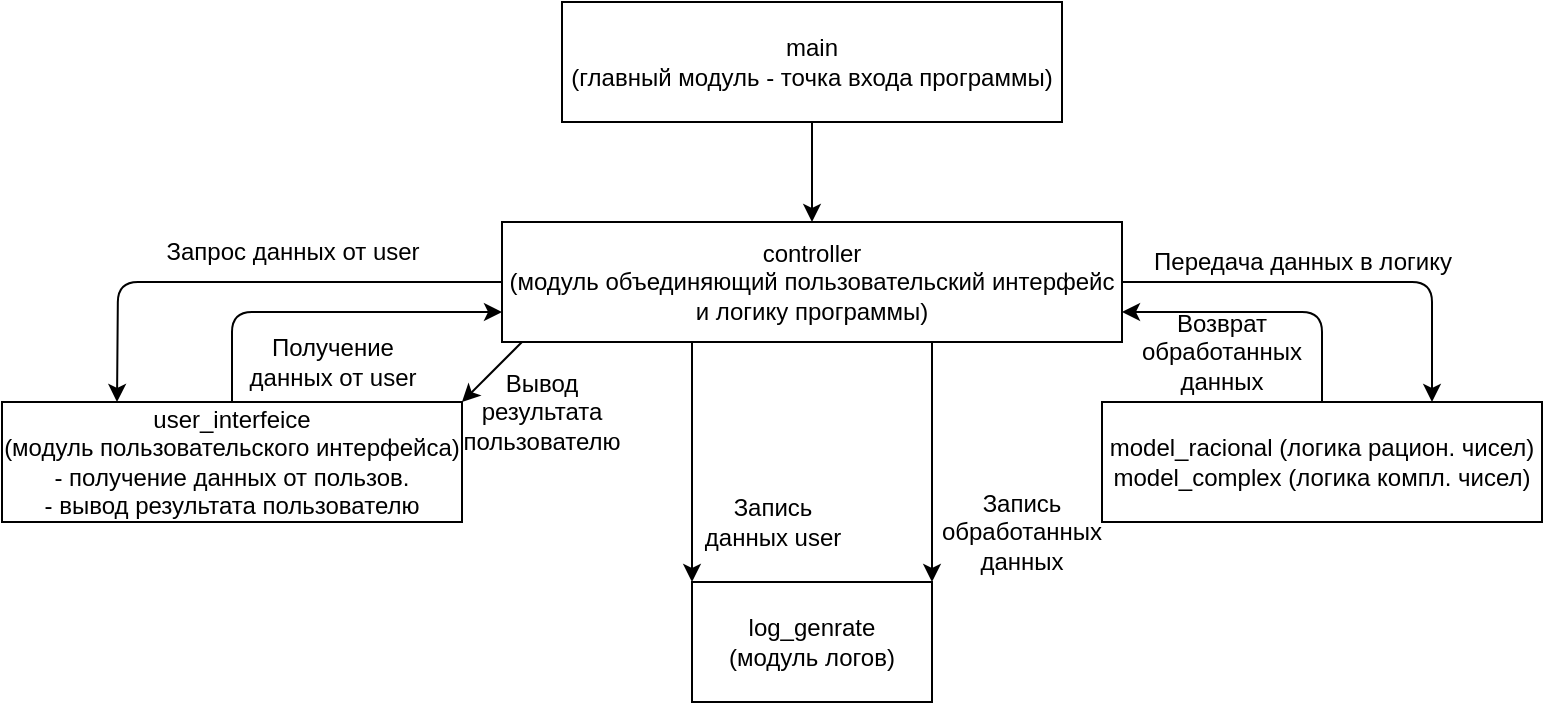 <mxfile>
    <diagram id="pie8IpzQKxnmRQaVFn3E" name="Page-1">
        <mxGraphModel dx="893" dy="233" grid="1" gridSize="10" guides="1" tooltips="1" connect="1" arrows="1" fold="1" page="1" pageScale="1" pageWidth="827" pageHeight="1169" math="0" shadow="0">
            <root>
                <mxCell id="0"/>
                <mxCell id="1" parent="0"/>
                <mxCell id="4" style="edgeStyle=none;html=1;entryX=0.5;entryY=0;entryDx=0;entryDy=0;" edge="1" parent="1" source="2" target="3">
                    <mxGeometry relative="1" as="geometry"/>
                </mxCell>
                <mxCell id="2" value="main&lt;br&gt;(главный модуль - точка входа программы)" style="rounded=0;whiteSpace=wrap;html=1;" vertex="1" parent="1">
                    <mxGeometry x="290" y="10" width="250" height="60" as="geometry"/>
                </mxCell>
                <mxCell id="8" style="edgeStyle=none;html=1;entryX=0.25;entryY=0;entryDx=0;entryDy=0;" edge="1" parent="1" source="3" target="5">
                    <mxGeometry relative="1" as="geometry">
                        <Array as="points">
                            <mxPoint x="68" y="150"/>
                        </Array>
                    </mxGeometry>
                </mxCell>
                <mxCell id="12" style="edgeStyle=none;html=1;entryX=0;entryY=0;entryDx=0;entryDy=0;" edge="1" parent="1" source="3" target="7">
                    <mxGeometry relative="1" as="geometry">
                        <Array as="points">
                            <mxPoint x="355" y="180"/>
                        </Array>
                    </mxGeometry>
                </mxCell>
                <mxCell id="14" style="edgeStyle=none;html=1;entryX=0.75;entryY=0;entryDx=0;entryDy=0;" edge="1" parent="1" source="3" target="6">
                    <mxGeometry relative="1" as="geometry">
                        <Array as="points">
                            <mxPoint x="725" y="150"/>
                        </Array>
                    </mxGeometry>
                </mxCell>
                <mxCell id="18" style="edgeStyle=none;html=1;entryX=1;entryY=0;entryDx=0;entryDy=0;" edge="1" parent="1" source="3" target="7">
                    <mxGeometry relative="1" as="geometry">
                        <Array as="points">
                            <mxPoint x="475" y="180"/>
                        </Array>
                    </mxGeometry>
                </mxCell>
                <mxCell id="20" style="edgeStyle=none;html=1;entryX=1;entryY=0;entryDx=0;entryDy=0;" edge="1" parent="1" source="3" target="5">
                    <mxGeometry relative="1" as="geometry">
                        <Array as="points">
                            <mxPoint x="270" y="180"/>
                        </Array>
                    </mxGeometry>
                </mxCell>
                <mxCell id="3" value="controller&lt;br&gt;(модуль объединяющий пользовательский интерфейс и логику программы)" style="rounded=0;whiteSpace=wrap;html=1;" vertex="1" parent="1">
                    <mxGeometry x="260" y="120" width="310" height="60" as="geometry"/>
                </mxCell>
                <mxCell id="10" style="edgeStyle=none;html=1;entryX=0;entryY=0.75;entryDx=0;entryDy=0;" edge="1" parent="1" source="5" target="3">
                    <mxGeometry relative="1" as="geometry">
                        <Array as="points">
                            <mxPoint x="125" y="165"/>
                        </Array>
                    </mxGeometry>
                </mxCell>
                <mxCell id="5" value="user_interfeice&lt;br&gt;(модуль пользовательского интерфейса)&lt;br&gt;- получение данных от пользов.&lt;br&gt;- вывод результата пользователю" style="rounded=0;whiteSpace=wrap;html=1;" vertex="1" parent="1">
                    <mxGeometry x="10" y="210" width="230" height="60" as="geometry"/>
                </mxCell>
                <mxCell id="16" style="edgeStyle=none;html=1;entryX=1;entryY=0.75;entryDx=0;entryDy=0;" edge="1" parent="1" source="6" target="3">
                    <mxGeometry relative="1" as="geometry">
                        <Array as="points">
                            <mxPoint x="670" y="165"/>
                        </Array>
                    </mxGeometry>
                </mxCell>
                <mxCell id="6" value="model_racional (логика рацион. чисел)&lt;br&gt;model_complex (логика компл. чисел)" style="rounded=0;whiteSpace=wrap;html=1;" vertex="1" parent="1">
                    <mxGeometry x="560" y="210" width="220" height="60" as="geometry"/>
                </mxCell>
                <mxCell id="7" value="log_genrate&lt;br&gt;(модуль логов)" style="rounded=0;whiteSpace=wrap;html=1;" vertex="1" parent="1">
                    <mxGeometry x="355" y="300" width="120" height="60" as="geometry"/>
                </mxCell>
                <mxCell id="9" value="Запрос данных от user" style="text;html=1;align=center;verticalAlign=middle;resizable=0;points=[];autosize=1;strokeColor=none;fillColor=none;" vertex="1" parent="1">
                    <mxGeometry x="80" y="120" width="150" height="30" as="geometry"/>
                </mxCell>
                <mxCell id="11" value="Получение &lt;br&gt;данных от user" style="text;html=1;align=center;verticalAlign=middle;resizable=0;points=[];autosize=1;strokeColor=none;fillColor=none;" vertex="1" parent="1">
                    <mxGeometry x="120" y="170" width="110" height="40" as="geometry"/>
                </mxCell>
                <mxCell id="13" value="Запись &lt;br&gt;данных user&lt;br&gt;" style="text;html=1;align=center;verticalAlign=middle;resizable=0;points=[];autosize=1;strokeColor=none;fillColor=none;" vertex="1" parent="1">
                    <mxGeometry x="350" y="250" width="90" height="40" as="geometry"/>
                </mxCell>
                <mxCell id="15" value="Передача данных в логику" style="text;html=1;align=center;verticalAlign=middle;resizable=0;points=[];autosize=1;strokeColor=none;fillColor=none;" vertex="1" parent="1">
                    <mxGeometry x="575" y="125" width="170" height="30" as="geometry"/>
                </mxCell>
                <mxCell id="17" value="Возврат обработанных данных" style="text;html=1;strokeColor=none;fillColor=none;align=center;verticalAlign=middle;whiteSpace=wrap;rounded=0;" vertex="1" parent="1">
                    <mxGeometry x="590" y="170" width="60" height="30" as="geometry"/>
                </mxCell>
                <mxCell id="19" value="Запись обработанных данных" style="text;html=1;strokeColor=none;fillColor=none;align=center;verticalAlign=middle;whiteSpace=wrap;rounded=0;" vertex="1" parent="1">
                    <mxGeometry x="490" y="260" width="60" height="30" as="geometry"/>
                </mxCell>
                <mxCell id="22" value="Вывод результата пользователю" style="text;html=1;strokeColor=none;fillColor=none;align=center;verticalAlign=middle;whiteSpace=wrap;rounded=0;" vertex="1" parent="1">
                    <mxGeometry x="250" y="200" width="60" height="30" as="geometry"/>
                </mxCell>
            </root>
        </mxGraphModel>
    </diagram>
</mxfile>